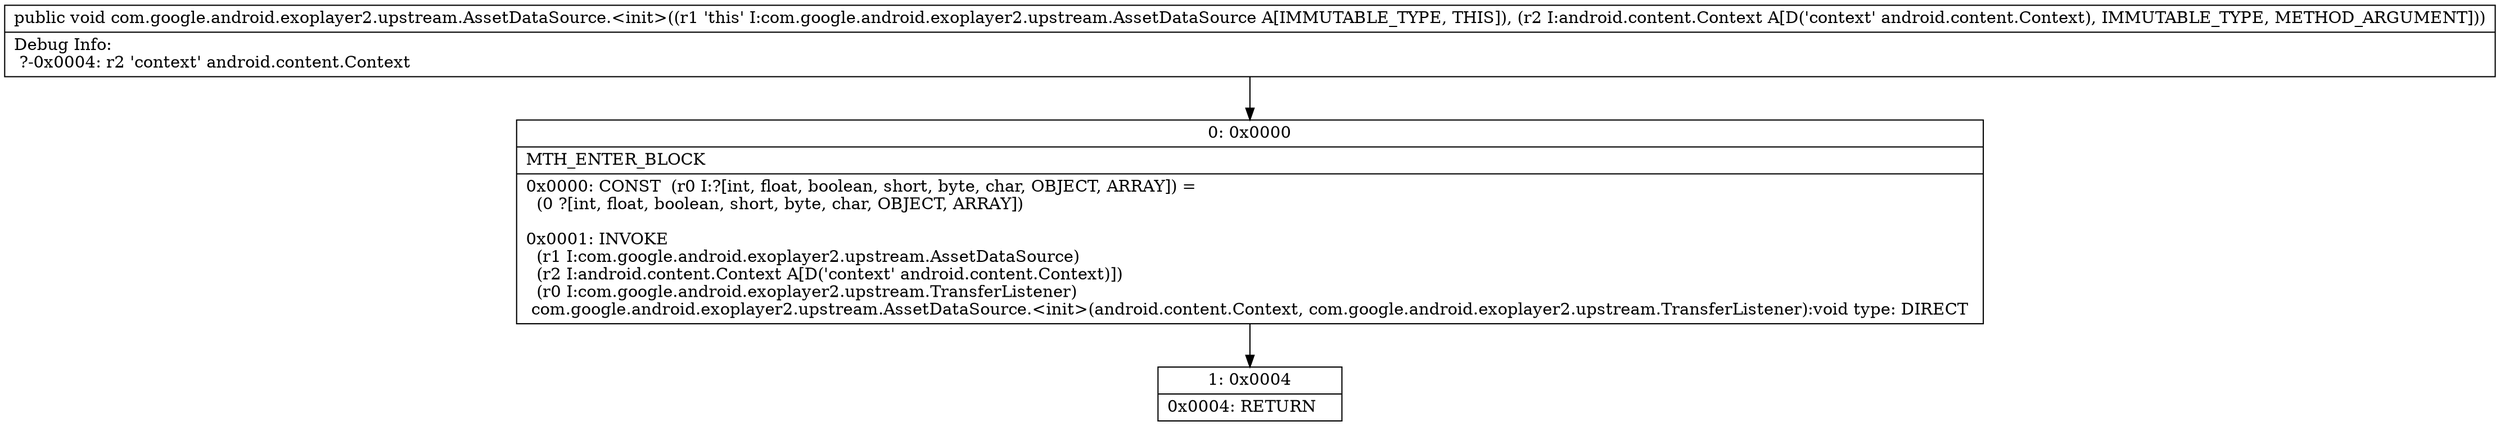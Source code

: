 digraph "CFG forcom.google.android.exoplayer2.upstream.AssetDataSource.\<init\>(Landroid\/content\/Context;)V" {
Node_0 [shape=record,label="{0\:\ 0x0000|MTH_ENTER_BLOCK\l|0x0000: CONST  (r0 I:?[int, float, boolean, short, byte, char, OBJECT, ARRAY]) = \l  (0 ?[int, float, boolean, short, byte, char, OBJECT, ARRAY])\l \l0x0001: INVOKE  \l  (r1 I:com.google.android.exoplayer2.upstream.AssetDataSource)\l  (r2 I:android.content.Context A[D('context' android.content.Context)])\l  (r0 I:com.google.android.exoplayer2.upstream.TransferListener)\l com.google.android.exoplayer2.upstream.AssetDataSource.\<init\>(android.content.Context, com.google.android.exoplayer2.upstream.TransferListener):void type: DIRECT \l}"];
Node_1 [shape=record,label="{1\:\ 0x0004|0x0004: RETURN   \l}"];
MethodNode[shape=record,label="{public void com.google.android.exoplayer2.upstream.AssetDataSource.\<init\>((r1 'this' I:com.google.android.exoplayer2.upstream.AssetDataSource A[IMMUTABLE_TYPE, THIS]), (r2 I:android.content.Context A[D('context' android.content.Context), IMMUTABLE_TYPE, METHOD_ARGUMENT]))  | Debug Info:\l  ?\-0x0004: r2 'context' android.content.Context\l}"];
MethodNode -> Node_0;
Node_0 -> Node_1;
}

